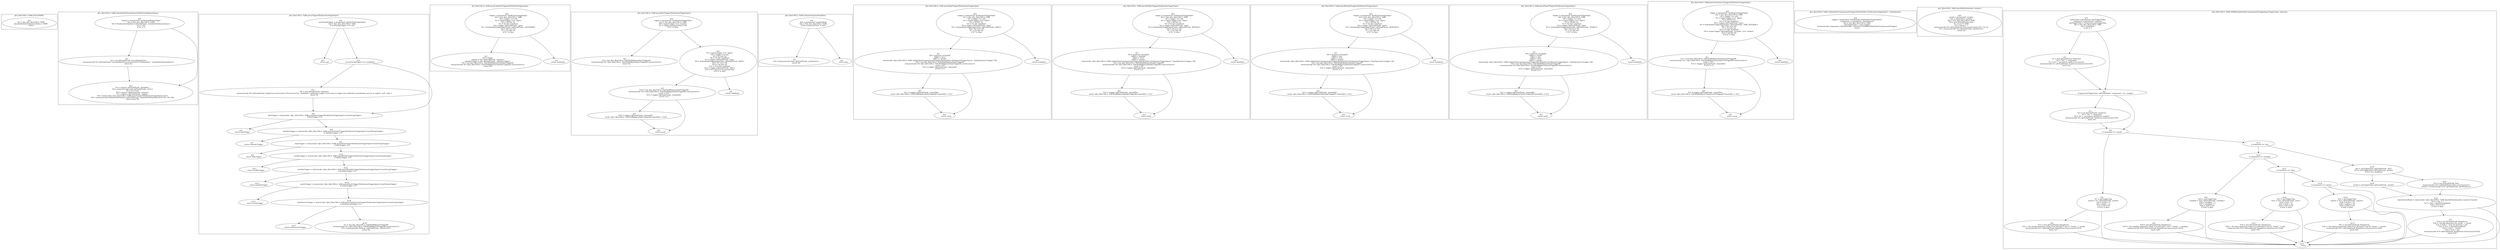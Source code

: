 digraph "148.ts" {
subgraph "cluster_@ts_files/148.ts: %dflt.[static]%dflt()" {
  label="@ts_files/148.ts: %dflt.[static]%dflt()";
  Node33770 [label="id:0
      this = this: @ts_files/148.ts: %dflt
      placeholderDateComponentValue = -9999
      return"];
}
subgraph "cluster_@ts_files/148.ts: %dflt.scheduleNotificationAsync(NotificationRequestInput)" {
  label="@ts_files/148.ts: %dflt.scheduleNotificationAsync(NotificationRequestInput)";
  Node72200 [label="id:0
      request = parameter0: NotificationRequestInput
      this = this: @ts_files/148.ts: %dflt
      %0 = NotificationScheduler.<@%unk/%unk: .scheduleNotificationAsync>
      %1 = !%0
      if %1 != 0"];
  Node72201 [label="id:1
      %2 = new @%unk/%unk: UnavailabilityError
      instanceinvoke %2.<@%unk/%unk: UnavailabilityError.constructor()>('Notifications', 'scheduleNotificationAsync')
      throw %2"];
  Node72202 [label="id:2
      %3 = request.<@%unk/%unk: .identifier>
      %4 = instanceinvoke uuid.<@%unk/%unk: .v4()>()
      %5 = %3 ?? %4
      %6 = request.<@%unk/%unk: .content>
      %7 = request.<@%unk/%unk: .trigger>
      %8 = staticinvoke <@ts_files/148.ts: %dflt.parseTrigger(NotificationTriggerInput)>(%7)
      %9 = instanceinvoke NotificationScheduler.<@%unk/%unk: .scheduleNotificationAsync()>(%5, %6, %8)
      return await %9"];
  Node72200 -> Node72201;
  Node72200 -> Node72202;
  Node72201 -> Node72202;
}
subgraph "cluster_@ts_files/148.ts: %dflt.parseTrigger(NotificationTriggerInput)" {
  label="@ts_files/148.ts: %dflt.parseTrigger(NotificationTriggerInput)";
  Node58520 [label="id:0
      userFacingTrigger = parameter0: NotificationTriggerInput
      this = this: @ts_files/148.ts: %dflt
      if userFacingTrigger === null"];
  Node58521 [label="id:1
      return null"];
  Node58522 [label="id:2
      if userFacingTrigger === undefined"];
  Node58523 [label="id:3
      %0 = new @%unk/%unk: TypeError
      instanceinvoke %0.<@%unk/%unk: TypeError.constructor()>('Encountered an `undefined` notification trigger. If you want to trigger the notification immediately, pass in an explicit `null` value.')
      throw %0"];
  Node58524 [label="id:4
      dateTrigger = staticinvoke <@ts_files/148.ts: %dflt.parseDateTrigger(NotificationTriggerInput)>(userFacingTrigger)
      if dateTrigger != 0"];
  Node58525 [label="id:5
      return dateTrigger"];
  Node58526 [label="id:6
      calendarTrigger = staticinvoke <@ts_files/148.ts: %dflt.parseCalendarTrigger(NotificationTriggerInput)>(userFacingTrigger)
      if calendarTrigger != 0"];
  Node58527 [label="id:7
      return calendarTrigger"];
  Node58528 [label="id:8
      dailyTrigger = staticinvoke <@ts_files/148.ts: %dflt.parseDailyTrigger(NotificationTriggerInput)>(userFacingTrigger)
      if dailyTrigger != 0"];
  Node58529 [label="id:9
      return dailyTrigger"];
  Node585210 [label="id:10
      weeklyTrigger = staticinvoke <@ts_files/148.ts: %dflt.parseWeeklyTrigger(NotificationTriggerInput)>(userFacingTrigger)
      if weeklyTrigger != 0"];
  Node585211 [label="id:11
      return weeklyTrigger"];
  Node585212 [label="id:12
      monthlyTrigger = staticinvoke <@ts_files/148.ts: %dflt.parseMonthlyTrigger(NotificationTriggerInput)>(userFacingTrigger)
      if monthlyTrigger != 0"];
  Node585213 [label="id:13
      return monthlyTrigger"];
  Node585214 [label="id:14
      yearlyTrigger = staticinvoke <@ts_files/148.ts: %dflt.parseYearlyTrigger(NotificationTriggerInput)>(userFacingTrigger)
      if yearlyTrigger != 0"];
  Node585215 [label="id:15
      return yearlyTrigger"];
  Node585216 [label="id:16
      timeIntervalTrigger = staticinvoke <@ts_files/148.ts: %dflt.parseTimeIntervalTrigger(NotificationTriggerInput)>(userFacingTrigger)
      if timeIntervalTrigger != 0"];
  Node585217 [label="id:17
      return timeIntervalTrigger"];
  Node585218 [label="id:18
      %1 = new @ts_files/148.ts: %AC$%dflt$parseTrigger$0
      instanceinvoke %1.<@ts_files/148.ts: %AC$%dflt$parseTrigger$0.constructor()>()
      %2 = instanceinvoke Platform.<@%unk/%unk: .select()>(%1)
      return %2"];
  Node58520 -> Node58521;
  Node58520 -> Node58522;
  Node58522 -> Node58523;
  Node58522 -> Node58524;
  Node58523 -> Node58524;
  Node58524 -> Node58525;
  Node58524 -> Node58526;
  Node58526 -> Node58527;
  Node58526 -> Node58528;
  Node58528 -> Node58529;
  Node58528 -> Node585210;
  Node585210 -> Node585211;
  Node585210 -> Node585212;
  Node585212 -> Node585213;
  Node585212 -> Node585214;
  Node585214 -> Node585215;
  Node585214 -> Node585216;
  Node585216 -> Node585217;
  Node585216 -> Node585218;
}
subgraph "cluster_@ts_files/148.ts: %dflt.parseCalendarTrigger(NotificationTriggerInput)" {
  label="@ts_files/148.ts: %dflt.parseCalendarTrigger(NotificationTriggerInput)";
  Node66460 [label="id:0
      trigger = parameter0: NotificationTriggerInput
      this = this: @ts_files/148.ts: %dflt
      %0 = trigger !== null
      %1 = typeof trigger === 'object'
      %2 = %0 && %1
      %3 = %2 && undefined
      %4 = trigger.<@%unk/%unk: .type>
      %5 = SchedulableTriggerInputTypes.<@%unk/%unk: .CALENDAR>
      %6 = %4 === %5
      %7 = %3 && %6
      if %7 != false"];
  Node66461 [label="id:1
      %8 = trigger
      repeats = %8.<@%unk/%unk: .repeats>
      calendarTrigger = %8.<@%unk/%unk: .calendarTrigger>
      %9 = new @ts_files/148.ts: %AC$%dflt$parseCalendarTrigger$2
      instanceinvoke %9.<@ts_files/148.ts: %AC$%dflt$parseCalendarTrigger$2.constructor()>()
      return %9"];
  Node66462 [label="id:2
      return undefined"];
  Node66460 -> Node66461;
  Node66460 -> Node66462;
}
subgraph "cluster_@ts_files/148.ts: %dflt.parseDateTrigger(NotificationTriggerInput)" {
  label="@ts_files/148.ts: %dflt.parseDateTrigger(NotificationTriggerInput)";
  Node62340 [label="id:0
      trigger = parameter0: NotificationTriggerInput
      this = this: @ts_files/148.ts: %dflt
      %0 = typeof trigger === 'number'
      %1 = trigger instanceof Date || %0
      if %1 != false"];
  Node62341 [label="id:1
      %2 = new @ts_files/148.ts: %AC$%dflt$parseDateTrigger$3
      instanceinvoke %2.<@ts_files/148.ts: %AC$%dflt$parseDateTrigger$3.constructor()>()
      return %2"];
  Node62342 [label="id:2
      %3 = typeof trigger === 'object'
      %4 = trigger !== null
      %5 = %3 && %4
      %6 = %5 && undefined
      %7 = trigger.<@%unk/%unk: .type>
      %8 = SchedulableTriggerInputTypes.<@%unk/%unk: .DATE>
      %9 = %7 === %8
      %10 = %6 && %9
      %11 = %10 && undefined
      %12 = trigger.<@%unk/%unk: .date>
      %13 = %11 && %12 instanceof Date
      if %13 != false"];
  Node62343 [label="id:3
      %14 = new @ts_files/148.ts: %AC$%dflt$parseDateTrigger$4
      instanceinvoke %14.<@ts_files/148.ts: %AC$%dflt$parseDateTrigger$4.constructor()>()
      result = %14
      %15 = trigger.<@%unk/%unk: .channelId>
      if %15 != 0"];
  Node62344 [label="id:4
      %16 = trigger.<@%unk/%unk: .channelId>
      result.<@ts_files/148.ts: %AC$%dflt$parseDateTrigger$4.channelId> = %16"];
  Node62345 [label="id:5
      return result"];
  Node62346 [label="id:6
      return undefined"];
  Node62340 -> Node62341;
  Node62340 -> Node62342;
  Node62342 -> Node62343;
  Node62342 -> Node62346;
  Node62343 -> Node62344;
  Node62343 -> Node62345;
  Node62344 -> Node62345;
}
subgraph "cluster_@ts_files/148.ts: %dflt.toTimestamp(number|Date)" {
  label="@ts_files/148.ts: %dflt.toTimestamp(number|Date)";
  Node44120 [label="id:0
      date = parameter0: number|Date
      this = this: @ts_files/148.ts: %dflt
      if date instanceof Date != false"];
  Node44121 [label="id:1
      %0 = instanceinvoke date.<@%unk/%unk: .getTime()>()
      return %0"];
  Node44122 [label="id:2
      return date"];
  Node44120 -> Node44121;
  Node44120 -> Node44122;
}
subgraph "cluster_@ts_files/148.ts: %dflt.parseDailyTrigger(NotificationTriggerInput)" {
  label="@ts_files/148.ts: %dflt.parseDailyTrigger(NotificationTriggerInput)";
  Node63510 [label="id:0
      trigger = parameter0: NotificationTriggerInput
      this = this: @ts_files/148.ts: %dflt
      %0 = trigger !== null
      %1 = typeof trigger === 'object'
      %2 = %0 && %1
      %3 = %2 && undefined
      %4 = trigger.<@%unk/%unk: .type>
      %5 = SchedulableTriggerInputTypes.<@%unk/%unk: .DAILY>
      %6 = %4 === %5
      %7 = %3 && %6
      if %7 != false"];
  Node63511 [label="id:1
      %8 = newarray (string)[2]
      %8[0] = 'hour'
      %8[1] = 'minute'
      staticinvoke <@ts_files/148.ts: %dflt.validateDateComponentsInTrigger(NonNullable<NotificationTriggerInput>, TypeOperator)>(trigger, %8)
      %9 = new @ts_files/148.ts: %AC$%dflt$parseDailyTrigger$5
      instanceinvoke %9.<@ts_files/148.ts: %AC$%dflt$parseDailyTrigger$5.constructor()>()
      result = %9
      %10 = trigger.<@%unk/%unk: .channelId>
      if %10 != 0"];
  Node63512 [label="id:2
      %11 = trigger.<@%unk/%unk: .channelId>
      result.<@ts_files/148.ts: %AC$%dflt$parseDailyTrigger$5.channelId> = %11"];
  Node63513 [label="id:3
      return result"];
  Node63514 [label="id:4
      return undefined"];
  Node63510 -> Node63511;
  Node63510 -> Node63514;
  Node63511 -> Node63512;
  Node63511 -> Node63513;
  Node63512 -> Node63513;
}
subgraph "cluster_@ts_files/148.ts: %dflt.parseWeeklyTrigger(NotificationTriggerInput)" {
  label="@ts_files/148.ts: %dflt.parseWeeklyTrigger(NotificationTriggerInput)";
  Node64770 [label="id:0
      trigger = parameter0: NotificationTriggerInput
      this = this: @ts_files/148.ts: %dflt
      %0 = trigger !== null
      %1 = typeof trigger === 'object'
      %2 = %0 && %1
      %3 = %2 && undefined
      %4 = trigger.<@%unk/%unk: .type>
      %5 = SchedulableTriggerInputTypes.<@%unk/%unk: .WEEKLY>
      %6 = %4 === %5
      %7 = %3 && %6
      if %7 != false"];
  Node64771 [label="id:1
      %8 = newarray (string)[3]
      %8[0] = 'weekday'
      %8[1] = 'hour'
      %8[2] = 'minute'
      staticinvoke <@ts_files/148.ts: %dflt.validateDateComponentsInTrigger(NonNullable<NotificationTriggerInput>, TypeOperator)>(trigger, %8)
      %9 = new @ts_files/148.ts: %AC$%dflt$parseWeeklyTrigger$6
      instanceinvoke %9.<@ts_files/148.ts: %AC$%dflt$parseWeeklyTrigger$6.constructor()>()
      result = %9
      %10 = trigger.<@%unk/%unk: .channelId>
      if %10 != 0"];
  Node64772 [label="id:2
      %11 = trigger.<@%unk/%unk: .channelId>
      result.<@ts_files/148.ts: %AC$%dflt$parseWeeklyTrigger$6.channelId> = %11"];
  Node64773 [label="id:3
      return result"];
  Node64774 [label="id:4
      return undefined"];
  Node64770 -> Node64771;
  Node64770 -> Node64774;
  Node64771 -> Node64772;
  Node64771 -> Node64773;
  Node64772 -> Node64773;
}
subgraph "cluster_@ts_files/148.ts: %dflt.parseMonthlyTrigger(NotificationTriggerInput)" {
  label="@ts_files/148.ts: %dflt.parseMonthlyTrigger(NotificationTriggerInput)";
  Node65990 [label="id:0
      trigger = parameter0: NotificationTriggerInput
      this = this: @ts_files/148.ts: %dflt
      %0 = trigger !== null
      %1 = typeof trigger === 'object'
      %2 = %0 && %1
      %3 = %2 && undefined
      %4 = trigger.<@%unk/%unk: .type>
      %5 = SchedulableTriggerInputTypes.<@%unk/%unk: .MONTHLY>
      %6 = %4 === %5
      %7 = %3 && %6
      if %7 != false"];
  Node65991 [label="id:1
      %8 = newarray (string)[3]
      %8[0] = 'day'
      %8[1] = 'hour'
      %8[2] = 'minute'
      staticinvoke <@ts_files/148.ts: %dflt.validateDateComponentsInTrigger(NonNullable<NotificationTriggerInput>, TypeOperator)>(trigger, %8)
      %9 = new @ts_files/148.ts: %AC$%dflt$parseMonthlyTrigger$7
      instanceinvoke %9.<@ts_files/148.ts: %AC$%dflt$parseMonthlyTrigger$7.constructor()>()
      result = %9
      %10 = trigger.<@%unk/%unk: .channelId>
      if %10 != 0"];
  Node65992 [label="id:2
      %11 = trigger.<@%unk/%unk: .channelId>
      result.<@ts_files/148.ts: %AC$%dflt$parseMonthlyTrigger$7.channelId> = %11"];
  Node65993 [label="id:3
      return result"];
  Node65994 [label="id:4
      return undefined"];
  Node65990 -> Node65991;
  Node65990 -> Node65994;
  Node65991 -> Node65992;
  Node65991 -> Node65993;
  Node65992 -> Node65993;
}
subgraph "cluster_@ts_files/148.ts: %dflt.parseYearlyTrigger(NotificationTriggerInput)" {
  label="@ts_files/148.ts: %dflt.parseYearlyTrigger(NotificationTriggerInput)";
  Node64820 [label="id:0
      trigger = parameter0: NotificationTriggerInput
      this = this: @ts_files/148.ts: %dflt
      %0 = trigger !== null
      %1 = typeof trigger === 'object'
      %2 = %0 && %1
      %3 = %2 && undefined
      %4 = trigger.<@%unk/%unk: .type>
      %5 = SchedulableTriggerInputTypes.<@%unk/%unk: .YEARLY>
      %6 = %4 === %5
      %7 = %3 && %6
      if %7 != false"];
  Node64821 [label="id:1
      %8 = newarray (string)[4]
      %8[0] = 'month'
      %8[1] = 'day'
      %8[2] = 'hour'
      %8[3] = 'minute'
      staticinvoke <@ts_files/148.ts: %dflt.validateDateComponentsInTrigger(NonNullable<NotificationTriggerInput>, TypeOperator)>(trigger, %8)
      %9 = new @ts_files/148.ts: %AC$%dflt$parseYearlyTrigger$8
      instanceinvoke %9.<@ts_files/148.ts: %AC$%dflt$parseYearlyTrigger$8.constructor()>()
      result = %9
      %10 = trigger.<@%unk/%unk: .channelId>
      if %10 != 0"];
  Node64822 [label="id:2
      %11 = trigger.<@%unk/%unk: .channelId>
      result.<@ts_files/148.ts: %AC$%dflt$parseYearlyTrigger$8.channelId> = %11"];
  Node64823 [label="id:3
      return result"];
  Node64824 [label="id:4
      return undefined"];
  Node64820 -> Node64821;
  Node64820 -> Node64824;
  Node64821 -> Node64822;
  Node64821 -> Node64823;
  Node64822 -> Node64823;
}
subgraph "cluster_@ts_files/148.ts: %dflt.parseTimeIntervalTrigger(NotificationTriggerInput)" {
  label="@ts_files/148.ts: %dflt.parseTimeIntervalTrigger(NotificationTriggerInput)";
  Node70880 [label="id:0
      trigger = parameter0: NotificationTriggerInput
      this = this: @ts_files/148.ts: %dflt
      %0 = trigger !== null
      %1 = typeof trigger === 'object'
      %2 = %0 && %1
      %3 = %2 && undefined
      %4 = trigger.<@%unk/%unk: .type>
      %5 = SchedulableTriggerInputTypes.<@%unk/%unk: .TIME_INTERVAL>
      %6 = %4 === %5
      %7 = %3 && %6
      %8 = %7 && undefined
      %9 = typeof trigger.<@%unk/%unk: .seconds> === 'number'
      %10 = %8 && %9
      if %10 != false"];
  Node70881 [label="id:1
      %11 = new @ts_files/148.ts: %AC$%dflt$parseTimeIntervalTrigger$9
      instanceinvoke %11.<@ts_files/148.ts: %AC$%dflt$parseTimeIntervalTrigger$9.constructor()>()
      result = %11
      %12 = trigger.<@%unk/%unk: .channelId>
      if %12 != 0"];
  Node70882 [label="id:2
      %13 = trigger.<@%unk/%unk: .channelId>
      result.<@ts_files/148.ts: %AC$%dflt$parseTimeIntervalTrigger$9.channelId> = %13"];
  Node70883 [label="id:3
      return result"];
  Node70884 [label="id:4
      return undefined"];
  Node70880 -> Node70881;
  Node70880 -> Node70884;
  Node70881 -> Node70882;
  Node70881 -> Node70883;
  Node70882 -> Node70883;
}
subgraph "cluster_@ts_files/148.ts: %dflt.validateDateComponentsInTrigger(NonNullable<NotificationTriggerInput>, TypeOperator)" {
  label="@ts_files/148.ts: %dflt.validateDateComponentsInTrigger(NonNullable<NotificationTriggerInput>, TypeOperator)";
  Node103560 [label="id:0
      trigger = parameter0: NonNullable<NotificationTriggerInput>
      components = parameter1: TypeOperator
      this = this: @ts_files/148.ts: %dflt
      anyTriggerType = <any>trigger
      instanceinvoke components.<@%unk/%unk: .forEach()>(%AM0$validateDateComponentsInTrigger)
      return"];
}
subgraph "cluster_@ts_files/148.ts: %dflt.daysInMonth(number, number)" {
  label="@ts_files/148.ts: %dflt.daysInMonth(number, number)";
  Node45900 [label="id:0
      month = parameter0: number
      year = parameter1: number
      this = this: @ts_files/148.ts: %dflt
      %0 = new @%unk/%unk: Date
      %1 = year ?? 2000
      %2 = month + 1
      instanceinvoke %0.<@%unk/%unk: Date.constructor()>(%1, %2, 0)
      %3 = instanceinvoke %0.<@%unk/%unk: .getDate()>()
      return %3"];
}
subgraph "cluster_@ts_files/148.ts: %dflt.%AM0$validateDateComponentsInTrigger([anyTriggerType], unknown)" {
  label="@ts_files/148.ts: %dflt.%AM0$validateDateComponentsInTrigger([anyTriggerType], unknown)";
  Node80520 [label="id:0
      %closures0 = parameter0: [anyTriggerType]
      component = parameter1: unknown
      anyTriggerType = %closures0.anyTriggerType
      this = this: @ts_files/148.ts: %dflt
      %0 = !undefined
      if %0 != 0"];
  Node80521 [label="id:1
      %1 = new @%unk/%unk: TypeError
      %2 = 'The ' + component
      %3 = %2 + ' parameter needs to be present'
      instanceinvoke %1.<@%unk/%unk: TypeError.constructor()>(%3)
      throw %1"];
  Node80522 [label="id:2
      if typeof anyTriggerType.<@%unk/%unk: .component> !== 'number'"];
  Node80523 [label="id:3
      %4 = new @%unk/%unk: TypeError
      %5 = 'The ' + component
      %6 = %5 + ' parameter should be a number'
      instanceinvoke %4.<@%unk/%unk: TypeError.constructor()>(%6)
      throw %4"];
  Node80524 [label="id:4
      if component == 'month'"];
  Node80525 [label="id:5
      %7 = anyTriggerType
      month = %7.<@%unk/%unk: .month>
      %8 = month < 0
      %9 = month > 11
      %10 = %8 || %9
      if %10 != false"];
  Node80526 [label="id:6
      %11 = new @%unk/%unk: RangeError
      %12 = 'The month parameter needs to be between 0 and 11. Found: ' + month
      instanceinvoke %11.<@%unk/%unk: RangeError.constructor()>(%12)
      throw %11"];
  Node80527 [label="id:7
      %19 = new @%unk/%unk: RangeError
      %20 = 'The day parameter for month ' + month
      %21 = %20 + ' must be between 1 and '
      %22 = %21 + daysInGivenMonth
      %23 = %22 + '. Found: '
      %24 = %23 + day
      instanceinvoke %19.<@%unk/%unk: RangeError.constructor()>(%24)
      throw %19"];
  Node80528 [label="id:8
      %25 = anyTriggerType
      weekday = %25.<@%unk/%unk: .weekday>
      %26 = weekday < 1
      %27 = weekday > 7
      %28 = %26 || %27
      if %28 != false"];
  Node80529 [label="id:9
      %29 = new @%unk/%unk: RangeError
      %30 = 'The weekday parameter needs to be between 1 and 7. Found: ' + weekday
      instanceinvoke %29.<@%unk/%unk: RangeError.constructor()>(%30)
      throw %29"];
  Node805210 [label="id:10
      %31 = anyTriggerType
      hour = %31.<@%unk/%unk: .hour>
      %32 = hour < 0
      %33 = hour > 23
      %34 = %32 || %33
      if %34 != false"];
  Node805211 [label="id:11
      %35 = new @%unk/%unk: RangeError
      %36 = 'The hour parameter needs to be between 0 and 23. Found: ' + hour
      instanceinvoke %35.<@%unk/%unk: RangeError.constructor()>(%36)
      throw %35"];
  Node805212 [label="id:12
      %37 = anyTriggerType
      minute = %37.<@%unk/%unk: .minute>
      %38 = minute < 0
      %39 = minute > 59
      %40 = %38 || %39
      if %40 != false"];
  Node805213 [label="id:13
      %41 = new @%unk/%unk: RangeError
      %42 = 'The minute parameter needs to be between 0 and 59. Found: ' + minute
      instanceinvoke %41.<@%unk/%unk: RangeError.constructor()>(%42)
      throw %41"];
  Node805214 [label="id:14
      return"];
  Node805215 [label="id:15
      if component == 'day'"];
  Node805216 [label="id:16
      if component == 'weekday'"];
  Node805217 [label="id:17
      if component == 'hour'"];
  Node805218 [label="id:18
      if component == 'minute'"];
  Node805219 [label="id:19
      day = anyTriggerType.<@%unk/%unk: .day>
      %13 = anyTriggerType.<@%unk/%unk: .month>
      if %13 !== undefined"];
  Node805220 [label="id:20
      month = anyTriggerType.<@%unk/%unk: .month>"];
  Node805221 [label="id:21
      %15 = new @%unk/%unk: Date
      instanceinvoke %15.<@%unk/%unk: Date.constructor()>()
      month = instanceinvoke %15.<@%unk/%unk: .getMonth()>()"];
  Node805222 [label="id:22
      daysInGivenMonth = staticinvoke <@ts_files/148.ts: %dflt.daysInMonth(number, number)>(month)
      %16 = day < 1
      %17 = day > daysInGivenMonth
      %18 = %16 || %17
      if %18 != false"];
  Node80520 -> Node80521;
  Node80520 -> Node80522;
  Node80521 -> Node80522;
  Node80522 -> Node80523;
  Node80522 -> Node80524;
  Node80523 -> Node80524;
  Node80524 -> Node80525;
  Node80524 -> Node805215;
  Node80525 -> Node80526;
  Node80525 -> Node805214;
  Node80526 -> Node805214;
  Node80527 -> Node805214;
  Node80528 -> Node80529;
  Node80528 -> Node805214;
  Node80529 -> Node805214;
  Node805210 -> Node805211;
  Node805210 -> Node805214;
  Node805211 -> Node805214;
  Node805212 -> Node805213;
  Node805212 -> Node805214;
  Node805213 -> Node805214;
  Node805215 -> Node805216;
  Node805215 -> Node805219;
  Node805216 -> Node80528;
  Node805216 -> Node805217;
  Node805217 -> Node805210;
  Node805217 -> Node805218;
  Node805218 -> Node805212;
  Node805218 -> Node805214;
  Node805219 -> Node805220;
  Node805219 -> Node805221;
  Node805220 -> Node805222;
  Node805221 -> Node805222;
  Node805222 -> Node80527;
  Node805222 -> Node805214;
}
}
